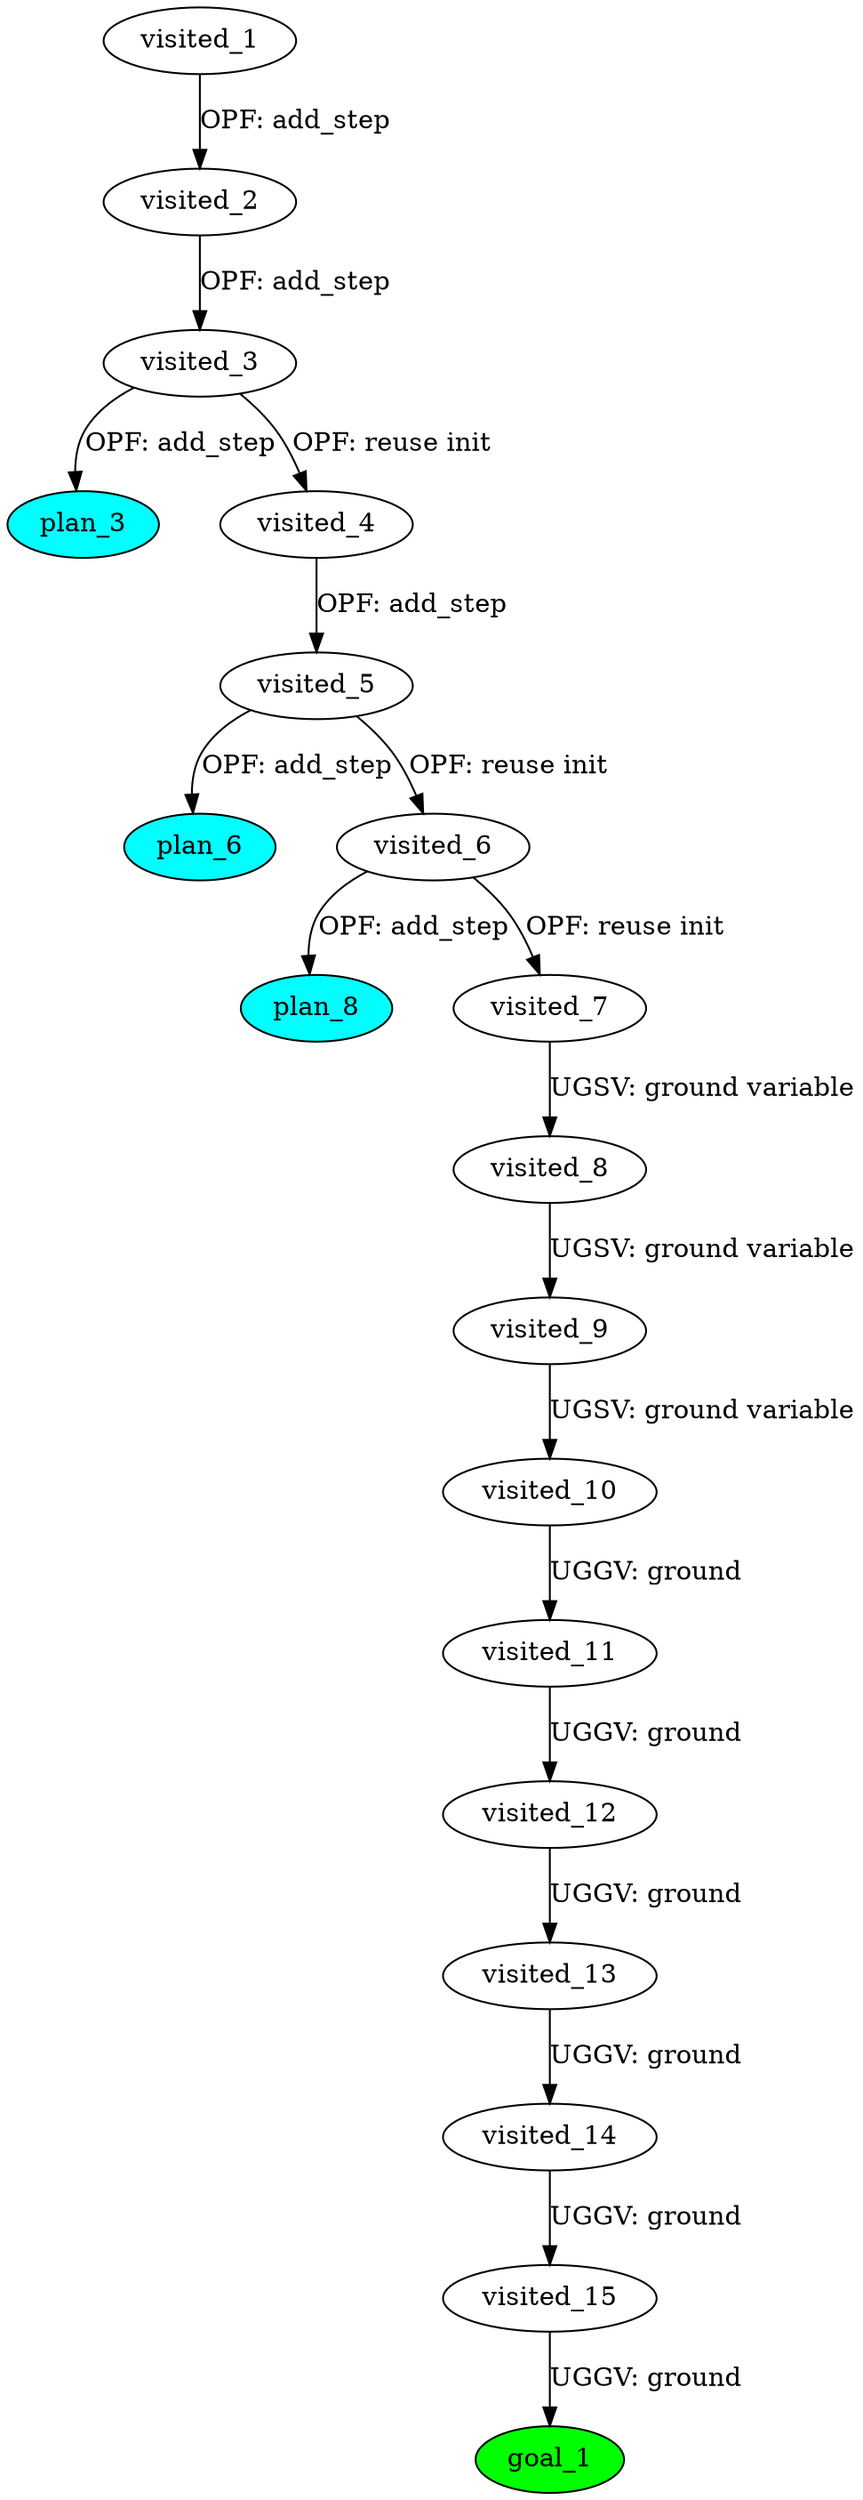 digraph {
	"25dbbe8d-a534-9425-aa69-b7f7b28d7cb8" [label=plan_0 fillcolor=cyan style=filled]
	"25dbbe8d-a534-9425-aa69-b7f7b28d7cb8" [label=visited_1 fillcolor=white style=filled]
	"bf8ff33e-ee15-95cf-35a3-7765bfacc63e" [label=plan_1 fillcolor=cyan style=filled]
	"25dbbe8d-a534-9425-aa69-b7f7b28d7cb8" -> "bf8ff33e-ee15-95cf-35a3-7765bfacc63e" [label="OPF: add_step"]
	"bf8ff33e-ee15-95cf-35a3-7765bfacc63e" [label=visited_2 fillcolor=white style=filled]
	"366b3575-d07a-9518-912c-f322735e8153" [label=plan_2 fillcolor=cyan style=filled]
	"bf8ff33e-ee15-95cf-35a3-7765bfacc63e" -> "366b3575-d07a-9518-912c-f322735e8153" [label="OPF: add_step"]
	"366b3575-d07a-9518-912c-f322735e8153" [label=visited_3 fillcolor=white style=filled]
	"441dde33-0fa1-659f-026f-05f619cea0c3" [label=plan_3 fillcolor=cyan style=filled]
	"366b3575-d07a-9518-912c-f322735e8153" -> "441dde33-0fa1-659f-026f-05f619cea0c3" [label="OPF: add_step"]
	"3d563b0e-d11c-e5c8-50b2-81c0ffdba2ee" [label=plan_4 fillcolor=cyan style=filled]
	"366b3575-d07a-9518-912c-f322735e8153" -> "3d563b0e-d11c-e5c8-50b2-81c0ffdba2ee" [label="OPF: reuse init"]
	"3d563b0e-d11c-e5c8-50b2-81c0ffdba2ee" [label=visited_4 fillcolor=white style=filled]
	"660237ed-aa42-9203-5c78-4ca4f0e4ca0b" [label=plan_5 fillcolor=cyan style=filled]
	"3d563b0e-d11c-e5c8-50b2-81c0ffdba2ee" -> "660237ed-aa42-9203-5c78-4ca4f0e4ca0b" [label="OPF: add_step"]
	"660237ed-aa42-9203-5c78-4ca4f0e4ca0b" [label=visited_5 fillcolor=white style=filled]
	"a358c4d3-fc76-627b-00cd-11a8301c8108" [label=plan_6 fillcolor=cyan style=filled]
	"660237ed-aa42-9203-5c78-4ca4f0e4ca0b" -> "a358c4d3-fc76-627b-00cd-11a8301c8108" [label="OPF: add_step"]
	"9b6fbe20-4b3a-9a83-6286-16f4bbf9a04b" [label=plan_7 fillcolor=cyan style=filled]
	"660237ed-aa42-9203-5c78-4ca4f0e4ca0b" -> "9b6fbe20-4b3a-9a83-6286-16f4bbf9a04b" [label="OPF: reuse init"]
	"9b6fbe20-4b3a-9a83-6286-16f4bbf9a04b" [label=visited_6 fillcolor=white style=filled]
	"deaf0fa9-24a6-3a6c-b641-d44931f09021" [label=plan_8 fillcolor=cyan style=filled]
	"9b6fbe20-4b3a-9a83-6286-16f4bbf9a04b" -> "deaf0fa9-24a6-3a6c-b641-d44931f09021" [label="OPF: add_step"]
	"fe4cefed-6f55-2c9e-1b00-0f9f16e500e5" [label=plan_9 fillcolor=cyan style=filled]
	"9b6fbe20-4b3a-9a83-6286-16f4bbf9a04b" -> "fe4cefed-6f55-2c9e-1b00-0f9f16e500e5" [label="OPF: reuse init"]
	"fe4cefed-6f55-2c9e-1b00-0f9f16e500e5" [label=visited_7 fillcolor=white style=filled]
	"edd32be9-2905-2dd7-077b-1426b73c62ab" [label=plan_10 fillcolor=cyan style=filled]
	"fe4cefed-6f55-2c9e-1b00-0f9f16e500e5" -> "edd32be9-2905-2dd7-077b-1426b73c62ab" [label="UGSV: ground variable"]
	"edd32be9-2905-2dd7-077b-1426b73c62ab" [label=visited_8 fillcolor=white style=filled]
	"b81bda1d-386a-9050-47c5-8839c42cd0ba" [label=plan_11 fillcolor=cyan style=filled]
	"edd32be9-2905-2dd7-077b-1426b73c62ab" -> "b81bda1d-386a-9050-47c5-8839c42cd0ba" [label="UGSV: ground variable"]
	"b81bda1d-386a-9050-47c5-8839c42cd0ba" [label=visited_9 fillcolor=white style=filled]
	"a23036d2-88d7-d47c-ec38-704b22c0eee9" [label=plan_12 fillcolor=cyan style=filled]
	"b81bda1d-386a-9050-47c5-8839c42cd0ba" -> "a23036d2-88d7-d47c-ec38-704b22c0eee9" [label="UGSV: ground variable"]
	"a23036d2-88d7-d47c-ec38-704b22c0eee9" [label=visited_10 fillcolor=white style=filled]
	"cba88a28-1727-30d8-7df1-02c2b9b4c225" [label=plan_13 fillcolor=cyan style=filled]
	"a23036d2-88d7-d47c-ec38-704b22c0eee9" -> "cba88a28-1727-30d8-7df1-02c2b9b4c225" [label="UGGV: ground"]
	"cba88a28-1727-30d8-7df1-02c2b9b4c225" [label=visited_11 fillcolor=white style=filled]
	"394b5d35-df37-7ff8-5532-7432b118cad6" [label=plan_14 fillcolor=cyan style=filled]
	"cba88a28-1727-30d8-7df1-02c2b9b4c225" -> "394b5d35-df37-7ff8-5532-7432b118cad6" [label="UGGV: ground"]
	"394b5d35-df37-7ff8-5532-7432b118cad6" [label=visited_12 fillcolor=white style=filled]
	"ec814510-c42e-afc8-9372-e80dee892190" [label=plan_15 fillcolor=cyan style=filled]
	"394b5d35-df37-7ff8-5532-7432b118cad6" -> "ec814510-c42e-afc8-9372-e80dee892190" [label="UGGV: ground"]
	"ec814510-c42e-afc8-9372-e80dee892190" [label=visited_13 fillcolor=white style=filled]
	"57dda51e-a4dc-4d4e-108e-04ac99c6207f" [label=plan_16 fillcolor=cyan style=filled]
	"ec814510-c42e-afc8-9372-e80dee892190" -> "57dda51e-a4dc-4d4e-108e-04ac99c6207f" [label="UGGV: ground"]
	"57dda51e-a4dc-4d4e-108e-04ac99c6207f" [label=visited_14 fillcolor=white style=filled]
	"be332380-b7aa-53b6-e900-b66f6083bf88" [label=plan_17 fillcolor=cyan style=filled]
	"57dda51e-a4dc-4d4e-108e-04ac99c6207f" -> "be332380-b7aa-53b6-e900-b66f6083bf88" [label="UGGV: ground"]
	"be332380-b7aa-53b6-e900-b66f6083bf88" [label=visited_15 fillcolor=white style=filled]
	"a7674726-61b3-d8f3-b99b-70d6bc6aa8a7" [label=plan_18 fillcolor=cyan style=filled]
	"be332380-b7aa-53b6-e900-b66f6083bf88" -> "a7674726-61b3-d8f3-b99b-70d6bc6aa8a7" [label="UGGV: ground"]
	"a7674726-61b3-d8f3-b99b-70d6bc6aa8a7" [label=visited_16 fillcolor=white style=filled]
	"a7674726-61b3-d8f3-b99b-70d6bc6aa8a7" [label=goal_1 fillcolor=green style=filled]
}
